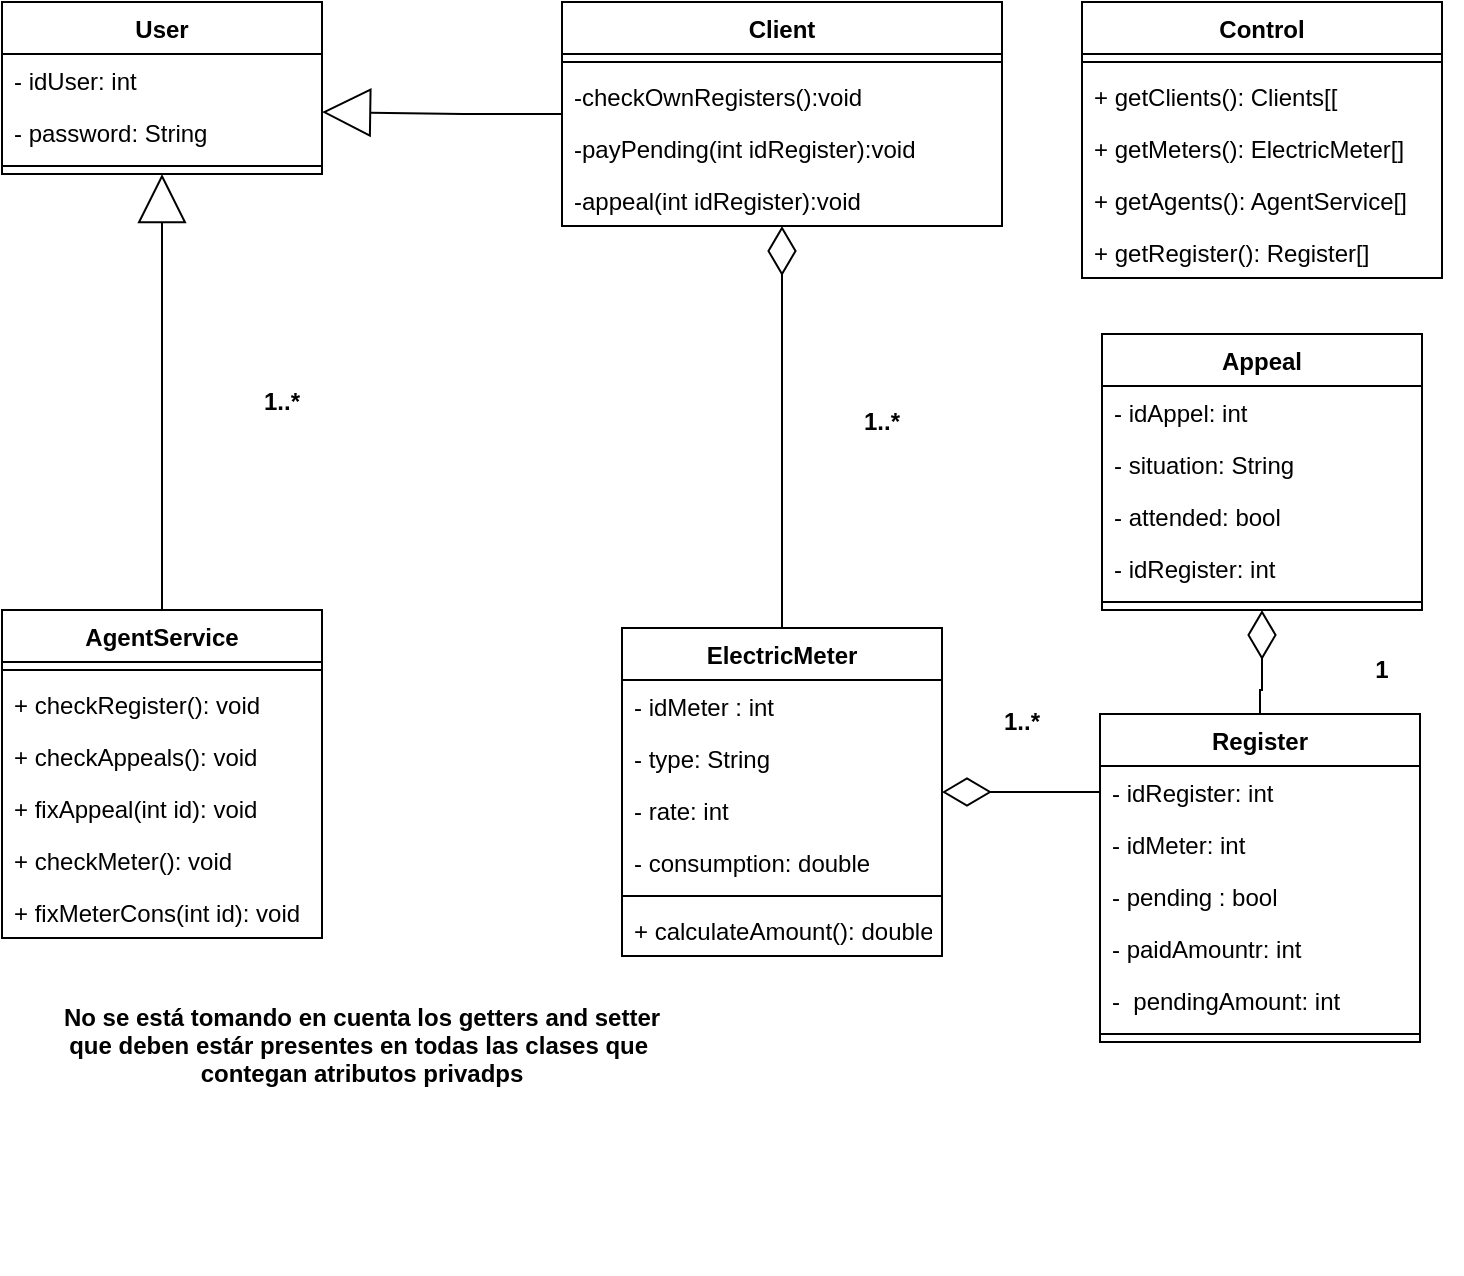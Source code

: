 <mxfile version="14.7.0"><diagram id="NRjqGuWsTiAAuok8zk9t" name="Page-1"><mxGraphModel dx="1183" dy="747" grid="1" gridSize="10" guides="1" tooltips="1" connect="1" arrows="1" fold="1" page="1" pageScale="1" pageWidth="850" pageHeight="1100" math="0" shadow="0"><root><mxCell id="0"/><mxCell id="1" parent="0"/><mxCell id="sMeEYC5uGQ0vFwwAENw5-9" style="edgeStyle=orthogonalEdgeStyle;rounded=0;orthogonalLoop=1;jettySize=auto;html=1;endArrow=block;endFill=0;endSize=22;" edge="1" parent="1" source="sMeEYC5uGQ0vFwwAENw5-1"><mxGeometry relative="1" as="geometry"><mxPoint x="240" y="199" as="targetPoint"/></mxGeometry></mxCell><mxCell id="sMeEYC5uGQ0vFwwAENw5-1" value="Client" style="swimlane;fontStyle=1;align=center;verticalAlign=top;childLayout=stackLayout;horizontal=1;startSize=26;horizontalStack=0;resizeParent=1;resizeParentMax=0;resizeLast=0;collapsible=1;marginBottom=0;" vertex="1" parent="1"><mxGeometry x="360" y="144" width="220" height="112" as="geometry"/></mxCell><mxCell id="sMeEYC5uGQ0vFwwAENw5-3" value="" style="line;strokeWidth=1;fillColor=none;align=left;verticalAlign=middle;spacingTop=-1;spacingLeft=3;spacingRight=3;rotatable=0;labelPosition=right;points=[];portConstraint=eastwest;" vertex="1" parent="sMeEYC5uGQ0vFwwAENw5-1"><mxGeometry y="26" width="220" height="8" as="geometry"/></mxCell><mxCell id="sMeEYC5uGQ0vFwwAENw5-4" value="-checkOwnRegisters():void" style="text;strokeColor=none;fillColor=none;align=left;verticalAlign=top;spacingLeft=4;spacingRight=4;overflow=hidden;rotatable=0;points=[[0,0.5],[1,0.5]];portConstraint=eastwest;" vertex="1" parent="sMeEYC5uGQ0vFwwAENw5-1"><mxGeometry y="34" width="220" height="26" as="geometry"/></mxCell><mxCell id="sMeEYC5uGQ0vFwwAENw5-67" value="-payPending(int idRegister):void" style="text;strokeColor=none;fillColor=none;align=left;verticalAlign=top;spacingLeft=4;spacingRight=4;overflow=hidden;rotatable=0;points=[[0,0.5],[1,0.5]];portConstraint=eastwest;" vertex="1" parent="sMeEYC5uGQ0vFwwAENw5-1"><mxGeometry y="60" width="220" height="26" as="geometry"/></mxCell><mxCell id="sMeEYC5uGQ0vFwwAENw5-68" value="-appeal(int idRegister):void" style="text;strokeColor=none;fillColor=none;align=left;verticalAlign=top;spacingLeft=4;spacingRight=4;overflow=hidden;rotatable=0;points=[[0,0.5],[1,0.5]];portConstraint=eastwest;" vertex="1" parent="sMeEYC5uGQ0vFwwAENw5-1"><mxGeometry y="86" width="220" height="26" as="geometry"/></mxCell><mxCell id="sMeEYC5uGQ0vFwwAENw5-24" style="edgeStyle=orthogonalEdgeStyle;rounded=0;orthogonalLoop=1;jettySize=auto;html=1;endArrow=diamondThin;endFill=0;startSize=11;endSize=22;" edge="1" parent="1" source="sMeEYC5uGQ0vFwwAENw5-5" target="sMeEYC5uGQ0vFwwAENw5-1"><mxGeometry relative="1" as="geometry"/></mxCell><mxCell id="sMeEYC5uGQ0vFwwAENw5-29" style="edgeStyle=orthogonalEdgeStyle;rounded=0;orthogonalLoop=1;jettySize=auto;html=1;endArrow=none;endFill=0;startSize=22;endSize=22;startArrow=diamondThin;startFill=0;" edge="1" parent="1" source="sMeEYC5uGQ0vFwwAENw5-5" target="sMeEYC5uGQ0vFwwAENw5-26"><mxGeometry relative="1" as="geometry"/></mxCell><mxCell id="sMeEYC5uGQ0vFwwAENw5-5" value="ElectricMeter" style="swimlane;fontStyle=1;align=center;verticalAlign=top;childLayout=stackLayout;horizontal=1;startSize=26;horizontalStack=0;resizeParent=1;resizeParentMax=0;resizeLast=0;collapsible=1;marginBottom=0;" vertex="1" parent="1"><mxGeometry x="390" y="457" width="160" height="164" as="geometry"/></mxCell><mxCell id="sMeEYC5uGQ0vFwwAENw5-65" value="- idMeter : int&#10;" style="text;strokeColor=none;fillColor=none;align=left;verticalAlign=top;spacingLeft=4;spacingRight=4;overflow=hidden;rotatable=0;points=[[0,0.5],[1,0.5]];portConstraint=eastwest;" vertex="1" parent="sMeEYC5uGQ0vFwwAENw5-5"><mxGeometry y="26" width="160" height="26" as="geometry"/></mxCell><mxCell id="sMeEYC5uGQ0vFwwAENw5-6" value="- type: String" style="text;strokeColor=none;fillColor=none;align=left;verticalAlign=top;spacingLeft=4;spacingRight=4;overflow=hidden;rotatable=0;points=[[0,0.5],[1,0.5]];portConstraint=eastwest;" vertex="1" parent="sMeEYC5uGQ0vFwwAENw5-5"><mxGeometry y="52" width="160" height="26" as="geometry"/></mxCell><mxCell id="sMeEYC5uGQ0vFwwAENw5-63" value="- rate: int" style="text;strokeColor=none;fillColor=none;align=left;verticalAlign=top;spacingLeft=4;spacingRight=4;overflow=hidden;rotatable=0;points=[[0,0.5],[1,0.5]];portConstraint=eastwest;" vertex="1" parent="sMeEYC5uGQ0vFwwAENw5-5"><mxGeometry y="78" width="160" height="26" as="geometry"/></mxCell><mxCell id="sMeEYC5uGQ0vFwwAENw5-64" value="- consumption: double" style="text;strokeColor=none;fillColor=none;align=left;verticalAlign=top;spacingLeft=4;spacingRight=4;overflow=hidden;rotatable=0;points=[[0,0.5],[1,0.5]];portConstraint=eastwest;" vertex="1" parent="sMeEYC5uGQ0vFwwAENw5-5"><mxGeometry y="104" width="160" height="26" as="geometry"/></mxCell><mxCell id="sMeEYC5uGQ0vFwwAENw5-7" value="" style="line;strokeWidth=1;fillColor=none;align=left;verticalAlign=middle;spacingTop=-1;spacingLeft=3;spacingRight=3;rotatable=0;labelPosition=right;points=[];portConstraint=eastwest;" vertex="1" parent="sMeEYC5uGQ0vFwwAENw5-5"><mxGeometry y="130" width="160" height="8" as="geometry"/></mxCell><mxCell id="sMeEYC5uGQ0vFwwAENw5-8" value="+ calculateAmount(): double" style="text;strokeColor=none;fillColor=none;align=left;verticalAlign=top;spacingLeft=4;spacingRight=4;overflow=hidden;rotatable=0;points=[[0,0.5],[1,0.5]];portConstraint=eastwest;" vertex="1" parent="sMeEYC5uGQ0vFwwAENw5-5"><mxGeometry y="138" width="160" height="26" as="geometry"/></mxCell><mxCell id="sMeEYC5uGQ0vFwwAENw5-11" value="User" style="swimlane;fontStyle=1;align=center;verticalAlign=top;childLayout=stackLayout;horizontal=1;startSize=26;horizontalStack=0;resizeParent=1;resizeParentMax=0;resizeLast=0;collapsible=1;marginBottom=0;" vertex="1" parent="1"><mxGeometry x="80" y="144" width="160" height="86" as="geometry"/></mxCell><mxCell id="sMeEYC5uGQ0vFwwAENw5-12" value="- idUser: int" style="text;strokeColor=none;fillColor=none;align=left;verticalAlign=top;spacingLeft=4;spacingRight=4;overflow=hidden;rotatable=0;points=[[0,0.5],[1,0.5]];portConstraint=eastwest;" vertex="1" parent="sMeEYC5uGQ0vFwwAENw5-11"><mxGeometry y="26" width="160" height="26" as="geometry"/></mxCell><mxCell id="sMeEYC5uGQ0vFwwAENw5-17" value="- password: String" style="text;strokeColor=none;fillColor=none;align=left;verticalAlign=top;spacingLeft=4;spacingRight=4;overflow=hidden;rotatable=0;points=[[0,0.5],[1,0.5]];portConstraint=eastwest;" vertex="1" parent="sMeEYC5uGQ0vFwwAENw5-11"><mxGeometry y="52" width="160" height="26" as="geometry"/></mxCell><mxCell id="sMeEYC5uGQ0vFwwAENw5-13" value="" style="line;strokeWidth=1;fillColor=none;align=left;verticalAlign=middle;spacingTop=-1;spacingLeft=3;spacingRight=3;rotatable=0;labelPosition=right;points=[];portConstraint=eastwest;" vertex="1" parent="sMeEYC5uGQ0vFwwAENw5-11"><mxGeometry y="78" width="160" height="8" as="geometry"/></mxCell><mxCell id="sMeEYC5uGQ0vFwwAENw5-22" style="edgeStyle=orthogonalEdgeStyle;rounded=0;orthogonalLoop=1;jettySize=auto;html=1;entryX=0.5;entryY=1;entryDx=0;entryDy=0;endArrow=block;endFill=0;endSize=22;startArrow=none;" edge="1" parent="1" source="sMeEYC5uGQ0vFwwAENw5-30" target="sMeEYC5uGQ0vFwwAENw5-11"><mxGeometry relative="1" as="geometry"><mxPoint x="160" y="500" as="sourcePoint"/></mxGeometry></mxCell><mxCell id="sMeEYC5uGQ0vFwwAENw5-25" value="Register" style="swimlane;fontStyle=1;align=center;verticalAlign=top;childLayout=stackLayout;horizontal=1;startSize=26;horizontalStack=0;resizeParent=1;resizeParentMax=0;resizeLast=0;collapsible=1;marginBottom=0;" vertex="1" parent="1"><mxGeometry x="629" y="500" width="160" height="164" as="geometry"/></mxCell><mxCell id="sMeEYC5uGQ0vFwwAENw5-26" value="- idRegister: int" style="text;strokeColor=none;fillColor=none;align=left;verticalAlign=top;spacingLeft=4;spacingRight=4;overflow=hidden;rotatable=0;points=[[0,0.5],[1,0.5]];portConstraint=eastwest;" vertex="1" parent="sMeEYC5uGQ0vFwwAENw5-25"><mxGeometry y="26" width="160" height="26" as="geometry"/></mxCell><mxCell id="sMeEYC5uGQ0vFwwAENw5-51" value="- idMeter: int" style="text;strokeColor=none;fillColor=none;align=left;verticalAlign=top;spacingLeft=4;spacingRight=4;overflow=hidden;rotatable=0;points=[[0,0.5],[1,0.5]];portConstraint=eastwest;" vertex="1" parent="sMeEYC5uGQ0vFwwAENw5-25"><mxGeometry y="52" width="160" height="26" as="geometry"/></mxCell><mxCell id="sMeEYC5uGQ0vFwwAENw5-52" value="- pending : bool" style="text;strokeColor=none;fillColor=none;align=left;verticalAlign=top;spacingLeft=4;spacingRight=4;overflow=hidden;rotatable=0;points=[[0,0.5],[1,0.5]];portConstraint=eastwest;" vertex="1" parent="sMeEYC5uGQ0vFwwAENw5-25"><mxGeometry y="78" width="160" height="26" as="geometry"/></mxCell><mxCell id="sMeEYC5uGQ0vFwwAENw5-53" value="- paidAmountr: int" style="text;strokeColor=none;fillColor=none;align=left;verticalAlign=top;spacingLeft=4;spacingRight=4;overflow=hidden;rotatable=0;points=[[0,0.5],[1,0.5]];portConstraint=eastwest;" vertex="1" parent="sMeEYC5uGQ0vFwwAENw5-25"><mxGeometry y="104" width="160" height="26" as="geometry"/></mxCell><mxCell id="sMeEYC5uGQ0vFwwAENw5-54" value="-  pendingAmount: int" style="text;strokeColor=none;fillColor=none;align=left;verticalAlign=top;spacingLeft=4;spacingRight=4;overflow=hidden;rotatable=0;points=[[0,0.5],[1,0.5]];portConstraint=eastwest;" vertex="1" parent="sMeEYC5uGQ0vFwwAENw5-25"><mxGeometry y="130" width="160" height="26" as="geometry"/></mxCell><mxCell id="sMeEYC5uGQ0vFwwAENw5-27" value="" style="line;strokeWidth=1;fillColor=none;align=left;verticalAlign=middle;spacingTop=-1;spacingLeft=3;spacingRight=3;rotatable=0;labelPosition=right;points=[];portConstraint=eastwest;" vertex="1" parent="sMeEYC5uGQ0vFwwAENw5-25"><mxGeometry y="156" width="160" height="8" as="geometry"/></mxCell><mxCell id="sMeEYC5uGQ0vFwwAENw5-34" value="Control" style="swimlane;fontStyle=1;align=center;verticalAlign=top;childLayout=stackLayout;horizontal=1;startSize=26;horizontalStack=0;resizeParent=1;resizeParentMax=0;resizeLast=0;collapsible=1;marginBottom=0;" vertex="1" parent="1"><mxGeometry x="620" y="144" width="180" height="138" as="geometry"/></mxCell><mxCell id="sMeEYC5uGQ0vFwwAENw5-36" value="" style="line;strokeWidth=1;fillColor=none;align=left;verticalAlign=middle;spacingTop=-1;spacingLeft=3;spacingRight=3;rotatable=0;labelPosition=right;points=[];portConstraint=eastwest;" vertex="1" parent="sMeEYC5uGQ0vFwwAENw5-34"><mxGeometry y="26" width="180" height="8" as="geometry"/></mxCell><mxCell id="sMeEYC5uGQ0vFwwAENw5-37" value="+ getClients(): Clients[[&#10;&#10;" style="text;strokeColor=none;fillColor=none;align=left;verticalAlign=top;spacingLeft=4;spacingRight=4;overflow=hidden;rotatable=0;points=[[0,0.5],[1,0.5]];portConstraint=eastwest;" vertex="1" parent="sMeEYC5uGQ0vFwwAENw5-34"><mxGeometry y="34" width="180" height="26" as="geometry"/></mxCell><mxCell id="sMeEYC5uGQ0vFwwAENw5-38" value="+ getMeters(): ElectricMeter[]&#10;&#10;" style="text;strokeColor=none;fillColor=none;align=left;verticalAlign=top;spacingLeft=4;spacingRight=4;overflow=hidden;rotatable=0;points=[[0,0.5],[1,0.5]];portConstraint=eastwest;" vertex="1" parent="sMeEYC5uGQ0vFwwAENw5-34"><mxGeometry y="60" width="180" height="26" as="geometry"/></mxCell><mxCell id="sMeEYC5uGQ0vFwwAENw5-39" value="+ getAgents(): AgentService[]&#10;" style="text;strokeColor=none;fillColor=none;align=left;verticalAlign=top;spacingLeft=4;spacingRight=4;overflow=hidden;rotatable=0;points=[[0,0.5],[1,0.5]];portConstraint=eastwest;" vertex="1" parent="sMeEYC5uGQ0vFwwAENw5-34"><mxGeometry y="86" width="180" height="26" as="geometry"/></mxCell><mxCell id="sMeEYC5uGQ0vFwwAENw5-40" value="+ getRegister(): Register[]&#10;" style="text;strokeColor=none;fillColor=none;align=left;verticalAlign=top;spacingLeft=4;spacingRight=4;overflow=hidden;rotatable=0;points=[[0,0.5],[1,0.5]];portConstraint=eastwest;" vertex="1" parent="sMeEYC5uGQ0vFwwAENw5-34"><mxGeometry y="112" width="180" height="26" as="geometry"/></mxCell><mxCell id="sMeEYC5uGQ0vFwwAENw5-30" value="AgentService" style="swimlane;fontStyle=1;align=center;verticalAlign=top;childLayout=stackLayout;horizontal=1;startSize=26;horizontalStack=0;resizeParent=1;resizeParentMax=0;resizeLast=0;collapsible=1;marginBottom=0;" vertex="1" parent="1"><mxGeometry x="80" y="448" width="160" height="164" as="geometry"/></mxCell><mxCell id="sMeEYC5uGQ0vFwwAENw5-32" value="" style="line;strokeWidth=1;fillColor=none;align=left;verticalAlign=middle;spacingTop=-1;spacingLeft=3;spacingRight=3;rotatable=0;labelPosition=right;points=[];portConstraint=eastwest;" vertex="1" parent="sMeEYC5uGQ0vFwwAENw5-30"><mxGeometry y="26" width="160" height="8" as="geometry"/></mxCell><mxCell id="sMeEYC5uGQ0vFwwAENw5-33" value="+ checkRegister(): void" style="text;strokeColor=none;fillColor=none;align=left;verticalAlign=top;spacingLeft=4;spacingRight=4;overflow=hidden;rotatable=0;points=[[0,0.5],[1,0.5]];portConstraint=eastwest;" vertex="1" parent="sMeEYC5uGQ0vFwwAENw5-30"><mxGeometry y="34" width="160" height="26" as="geometry"/></mxCell><mxCell id="sMeEYC5uGQ0vFwwAENw5-41" value="+ checkAppeals(): void" style="text;strokeColor=none;fillColor=none;align=left;verticalAlign=top;spacingLeft=4;spacingRight=4;overflow=hidden;rotatable=0;points=[[0,0.5],[1,0.5]];portConstraint=eastwest;" vertex="1" parent="sMeEYC5uGQ0vFwwAENw5-30"><mxGeometry y="60" width="160" height="26" as="geometry"/></mxCell><mxCell id="sMeEYC5uGQ0vFwwAENw5-42" value="+ fixAppeal(int id): void" style="text;strokeColor=none;fillColor=none;align=left;verticalAlign=top;spacingLeft=4;spacingRight=4;overflow=hidden;rotatable=0;points=[[0,0.5],[1,0.5]];portConstraint=eastwest;" vertex="1" parent="sMeEYC5uGQ0vFwwAENw5-30"><mxGeometry y="86" width="160" height="26" as="geometry"/></mxCell><mxCell id="sMeEYC5uGQ0vFwwAENw5-43" value="+ checkMeter(): void" style="text;strokeColor=none;fillColor=none;align=left;verticalAlign=top;spacingLeft=4;spacingRight=4;overflow=hidden;rotatable=0;points=[[0,0.5],[1,0.5]];portConstraint=eastwest;" vertex="1" parent="sMeEYC5uGQ0vFwwAENw5-30"><mxGeometry y="112" width="160" height="26" as="geometry"/></mxCell><mxCell id="sMeEYC5uGQ0vFwwAENw5-44" value="+ fixMeterCons(int id): void" style="text;strokeColor=none;fillColor=none;align=left;verticalAlign=top;spacingLeft=4;spacingRight=4;overflow=hidden;rotatable=0;points=[[0,0.5],[1,0.5]];portConstraint=eastwest;" vertex="1" parent="sMeEYC5uGQ0vFwwAENw5-30"><mxGeometry y="138" width="160" height="26" as="geometry"/></mxCell><mxCell id="sMeEYC5uGQ0vFwwAENw5-58" style="edgeStyle=orthogonalEdgeStyle;rounded=0;orthogonalLoop=1;jettySize=auto;html=1;entryX=0.5;entryY=0;entryDx=0;entryDy=0;startArrow=diamondThin;startFill=0;endArrow=none;endFill=0;startSize=22;endSize=22;" edge="1" parent="1" source="sMeEYC5uGQ0vFwwAENw5-47" target="sMeEYC5uGQ0vFwwAENw5-25"><mxGeometry relative="1" as="geometry"/></mxCell><mxCell id="sMeEYC5uGQ0vFwwAENw5-47" value="Appeal" style="swimlane;fontStyle=1;align=center;verticalAlign=top;childLayout=stackLayout;horizontal=1;startSize=26;horizontalStack=0;resizeParent=1;resizeParentMax=0;resizeLast=0;collapsible=1;marginBottom=0;" vertex="1" parent="1"><mxGeometry x="630" y="310" width="160" height="138" as="geometry"/></mxCell><mxCell id="sMeEYC5uGQ0vFwwAENw5-59" value="- idAppel: int" style="text;strokeColor=none;fillColor=none;align=left;verticalAlign=top;spacingLeft=4;spacingRight=4;overflow=hidden;rotatable=0;points=[[0,0.5],[1,0.5]];portConstraint=eastwest;" vertex="1" parent="sMeEYC5uGQ0vFwwAENw5-47"><mxGeometry y="26" width="160" height="26" as="geometry"/></mxCell><mxCell id="sMeEYC5uGQ0vFwwAENw5-60" value="- situation: String" style="text;strokeColor=none;fillColor=none;align=left;verticalAlign=top;spacingLeft=4;spacingRight=4;overflow=hidden;rotatable=0;points=[[0,0.5],[1,0.5]];portConstraint=eastwest;" vertex="1" parent="sMeEYC5uGQ0vFwwAENw5-47"><mxGeometry y="52" width="160" height="26" as="geometry"/></mxCell><mxCell id="sMeEYC5uGQ0vFwwAENw5-61" value="- attended: bool" style="text;strokeColor=none;fillColor=none;align=left;verticalAlign=top;spacingLeft=4;spacingRight=4;overflow=hidden;rotatable=0;points=[[0,0.5],[1,0.5]];portConstraint=eastwest;" vertex="1" parent="sMeEYC5uGQ0vFwwAENw5-47"><mxGeometry y="78" width="160" height="26" as="geometry"/></mxCell><mxCell id="sMeEYC5uGQ0vFwwAENw5-73" value="- idRegister: int" style="text;strokeColor=none;fillColor=none;align=left;verticalAlign=top;spacingLeft=4;spacingRight=4;overflow=hidden;rotatable=0;points=[[0,0.5],[1,0.5]];portConstraint=eastwest;" vertex="1" parent="sMeEYC5uGQ0vFwwAENw5-47"><mxGeometry y="104" width="160" height="26" as="geometry"/></mxCell><mxCell id="sMeEYC5uGQ0vFwwAENw5-49" value="" style="line;strokeWidth=1;fillColor=none;align=left;verticalAlign=middle;spacingTop=-1;spacingLeft=3;spacingRight=3;rotatable=0;labelPosition=right;points=[];portConstraint=eastwest;" vertex="1" parent="sMeEYC5uGQ0vFwwAENw5-47"><mxGeometry y="130" width="160" height="8" as="geometry"/></mxCell><mxCell id="sMeEYC5uGQ0vFwwAENw5-69" value="1..*" style="text;align=center;fontStyle=1;verticalAlign=middle;spacingLeft=3;spacingRight=3;strokeColor=none;rotatable=0;points=[[0,0.5],[1,0.5]];portConstraint=eastwest;" vertex="1" parent="1"><mxGeometry x="550" y="490" width="80" height="26" as="geometry"/></mxCell><mxCell id="sMeEYC5uGQ0vFwwAENw5-71" value="1..*" style="text;align=center;fontStyle=1;verticalAlign=middle;spacingLeft=3;spacingRight=3;strokeColor=none;rotatable=0;points=[[0,0.5],[1,0.5]];portConstraint=eastwest;" vertex="1" parent="1"><mxGeometry x="180" y="330" width="80" height="26" as="geometry"/></mxCell><mxCell id="sMeEYC5uGQ0vFwwAENw5-72" value="1" style="text;align=center;fontStyle=1;verticalAlign=middle;spacingLeft=3;spacingRight=3;strokeColor=none;rotatable=0;points=[[0,0.5],[1,0.5]];portConstraint=eastwest;" vertex="1" parent="1"><mxGeometry x="730" y="464" width="80" height="26" as="geometry"/></mxCell><mxCell id="sMeEYC5uGQ0vFwwAENw5-74" value="No se está tomando en cuenta los getters and setter&#10;que deben estár presentes en todas las clases que &#10;contegan atributos privadps" style="text;align=center;fontStyle=1;verticalAlign=middle;spacingLeft=3;spacingRight=3;strokeColor=none;rotatable=0;points=[[0,0.5],[1,0.5]];portConstraint=eastwest;" vertex="1" parent="1"><mxGeometry x="100" y="550" width="320" height="230" as="geometry"/></mxCell><mxCell id="sMeEYC5uGQ0vFwwAENw5-76" value="1..*" style="text;align=center;fontStyle=1;verticalAlign=middle;spacingLeft=3;spacingRight=3;strokeColor=none;rotatable=0;points=[[0,0.5],[1,0.5]];portConstraint=eastwest;" vertex="1" parent="1"><mxGeometry x="480" y="340" width="80" height="26" as="geometry"/></mxCell></root></mxGraphModel></diagram></mxfile>